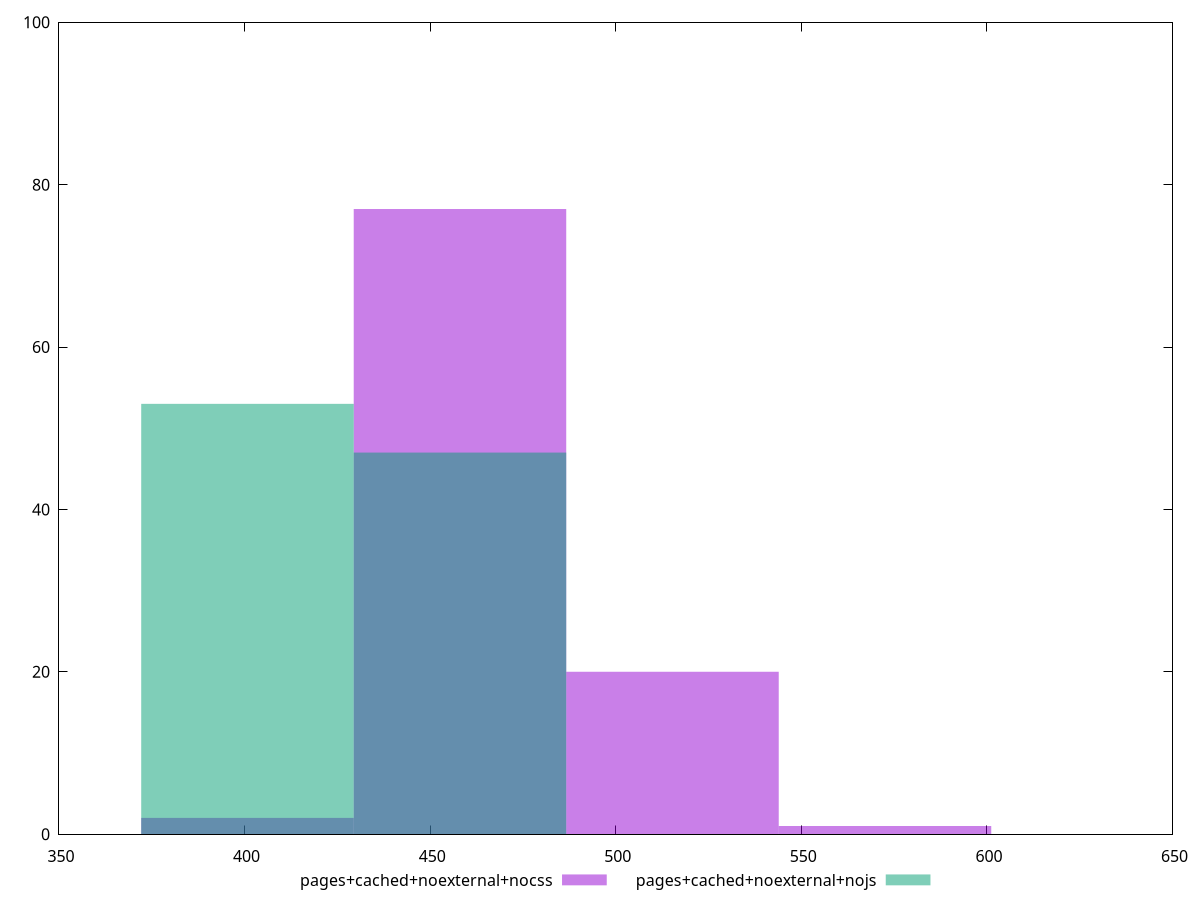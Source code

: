 reset
set terminal svg size 640, 500 enhanced background rgb 'white'
set output "reprap/mainthread-work-breakdown/comparison/histogram/9_vs_10.svg"

$pagesCachedNoexternalNocss <<EOF
458.0308065681624 77
515.2846573891827 20
400.7769557471421 2
572.538508210203 1
EOF

$pagesCachedNoexternalNojs <<EOF
458.0308065681624 47
400.7769557471421 53
EOF

set key outside below
set boxwidth 57.2538508210203
set yrange [0:100]
set style fill transparent solid 0.5 noborder

plot \
  $pagesCachedNoexternalNocss title "pages+cached+noexternal+nocss" with boxes, \
  $pagesCachedNoexternalNojs title "pages+cached+noexternal+nojs" with boxes, \


reset